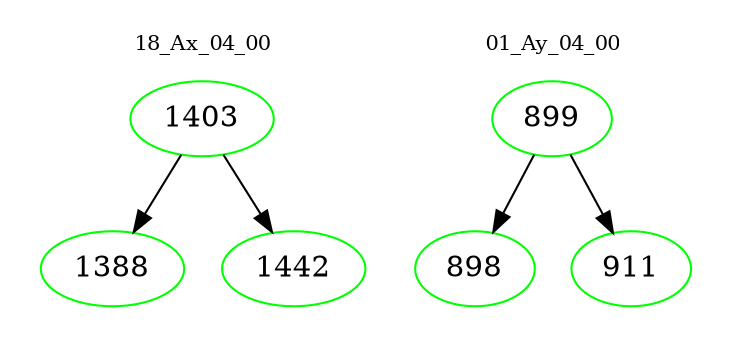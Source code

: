digraph{
subgraph cluster_0 {
color = white
label = "18_Ax_04_00";
fontsize=10;
T0_1403 [label="1403", color="green"]
T0_1403 -> T0_1388 [color="black"]
T0_1388 [label="1388", color="green"]
T0_1403 -> T0_1442 [color="black"]
T0_1442 [label="1442", color="green"]
}
subgraph cluster_1 {
color = white
label = "01_Ay_04_00";
fontsize=10;
T1_899 [label="899", color="green"]
T1_899 -> T1_898 [color="black"]
T1_898 [label="898", color="green"]
T1_899 -> T1_911 [color="black"]
T1_911 [label="911", color="green"]
}
}
